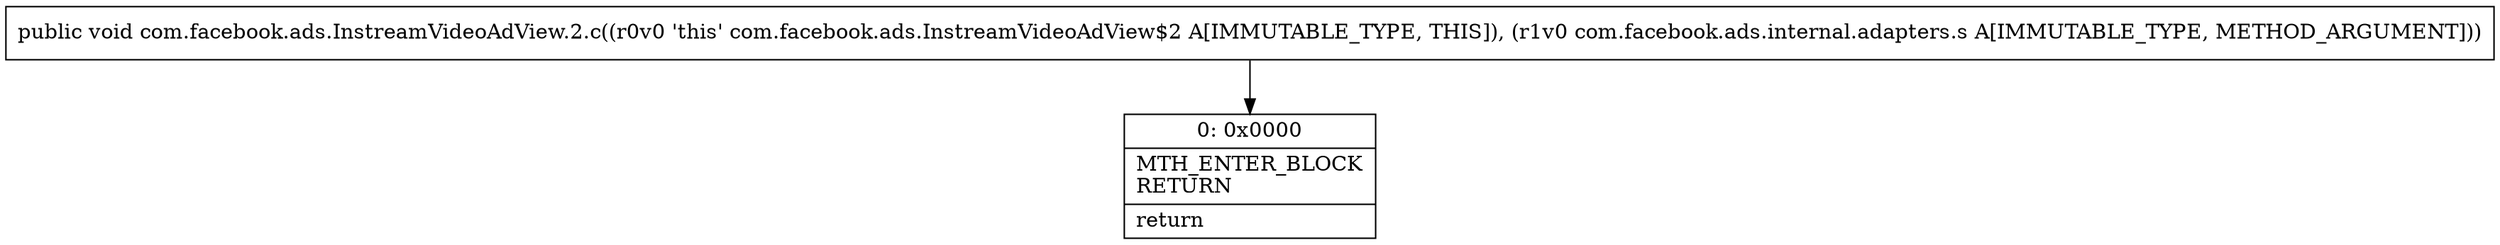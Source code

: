 digraph "CFG forcom.facebook.ads.InstreamVideoAdView.2.c(Lcom\/facebook\/ads\/internal\/adapters\/s;)V" {
Node_0 [shape=record,label="{0\:\ 0x0000|MTH_ENTER_BLOCK\lRETURN\l|return\l}"];
MethodNode[shape=record,label="{public void com.facebook.ads.InstreamVideoAdView.2.c((r0v0 'this' com.facebook.ads.InstreamVideoAdView$2 A[IMMUTABLE_TYPE, THIS]), (r1v0 com.facebook.ads.internal.adapters.s A[IMMUTABLE_TYPE, METHOD_ARGUMENT])) }"];
MethodNode -> Node_0;
}

